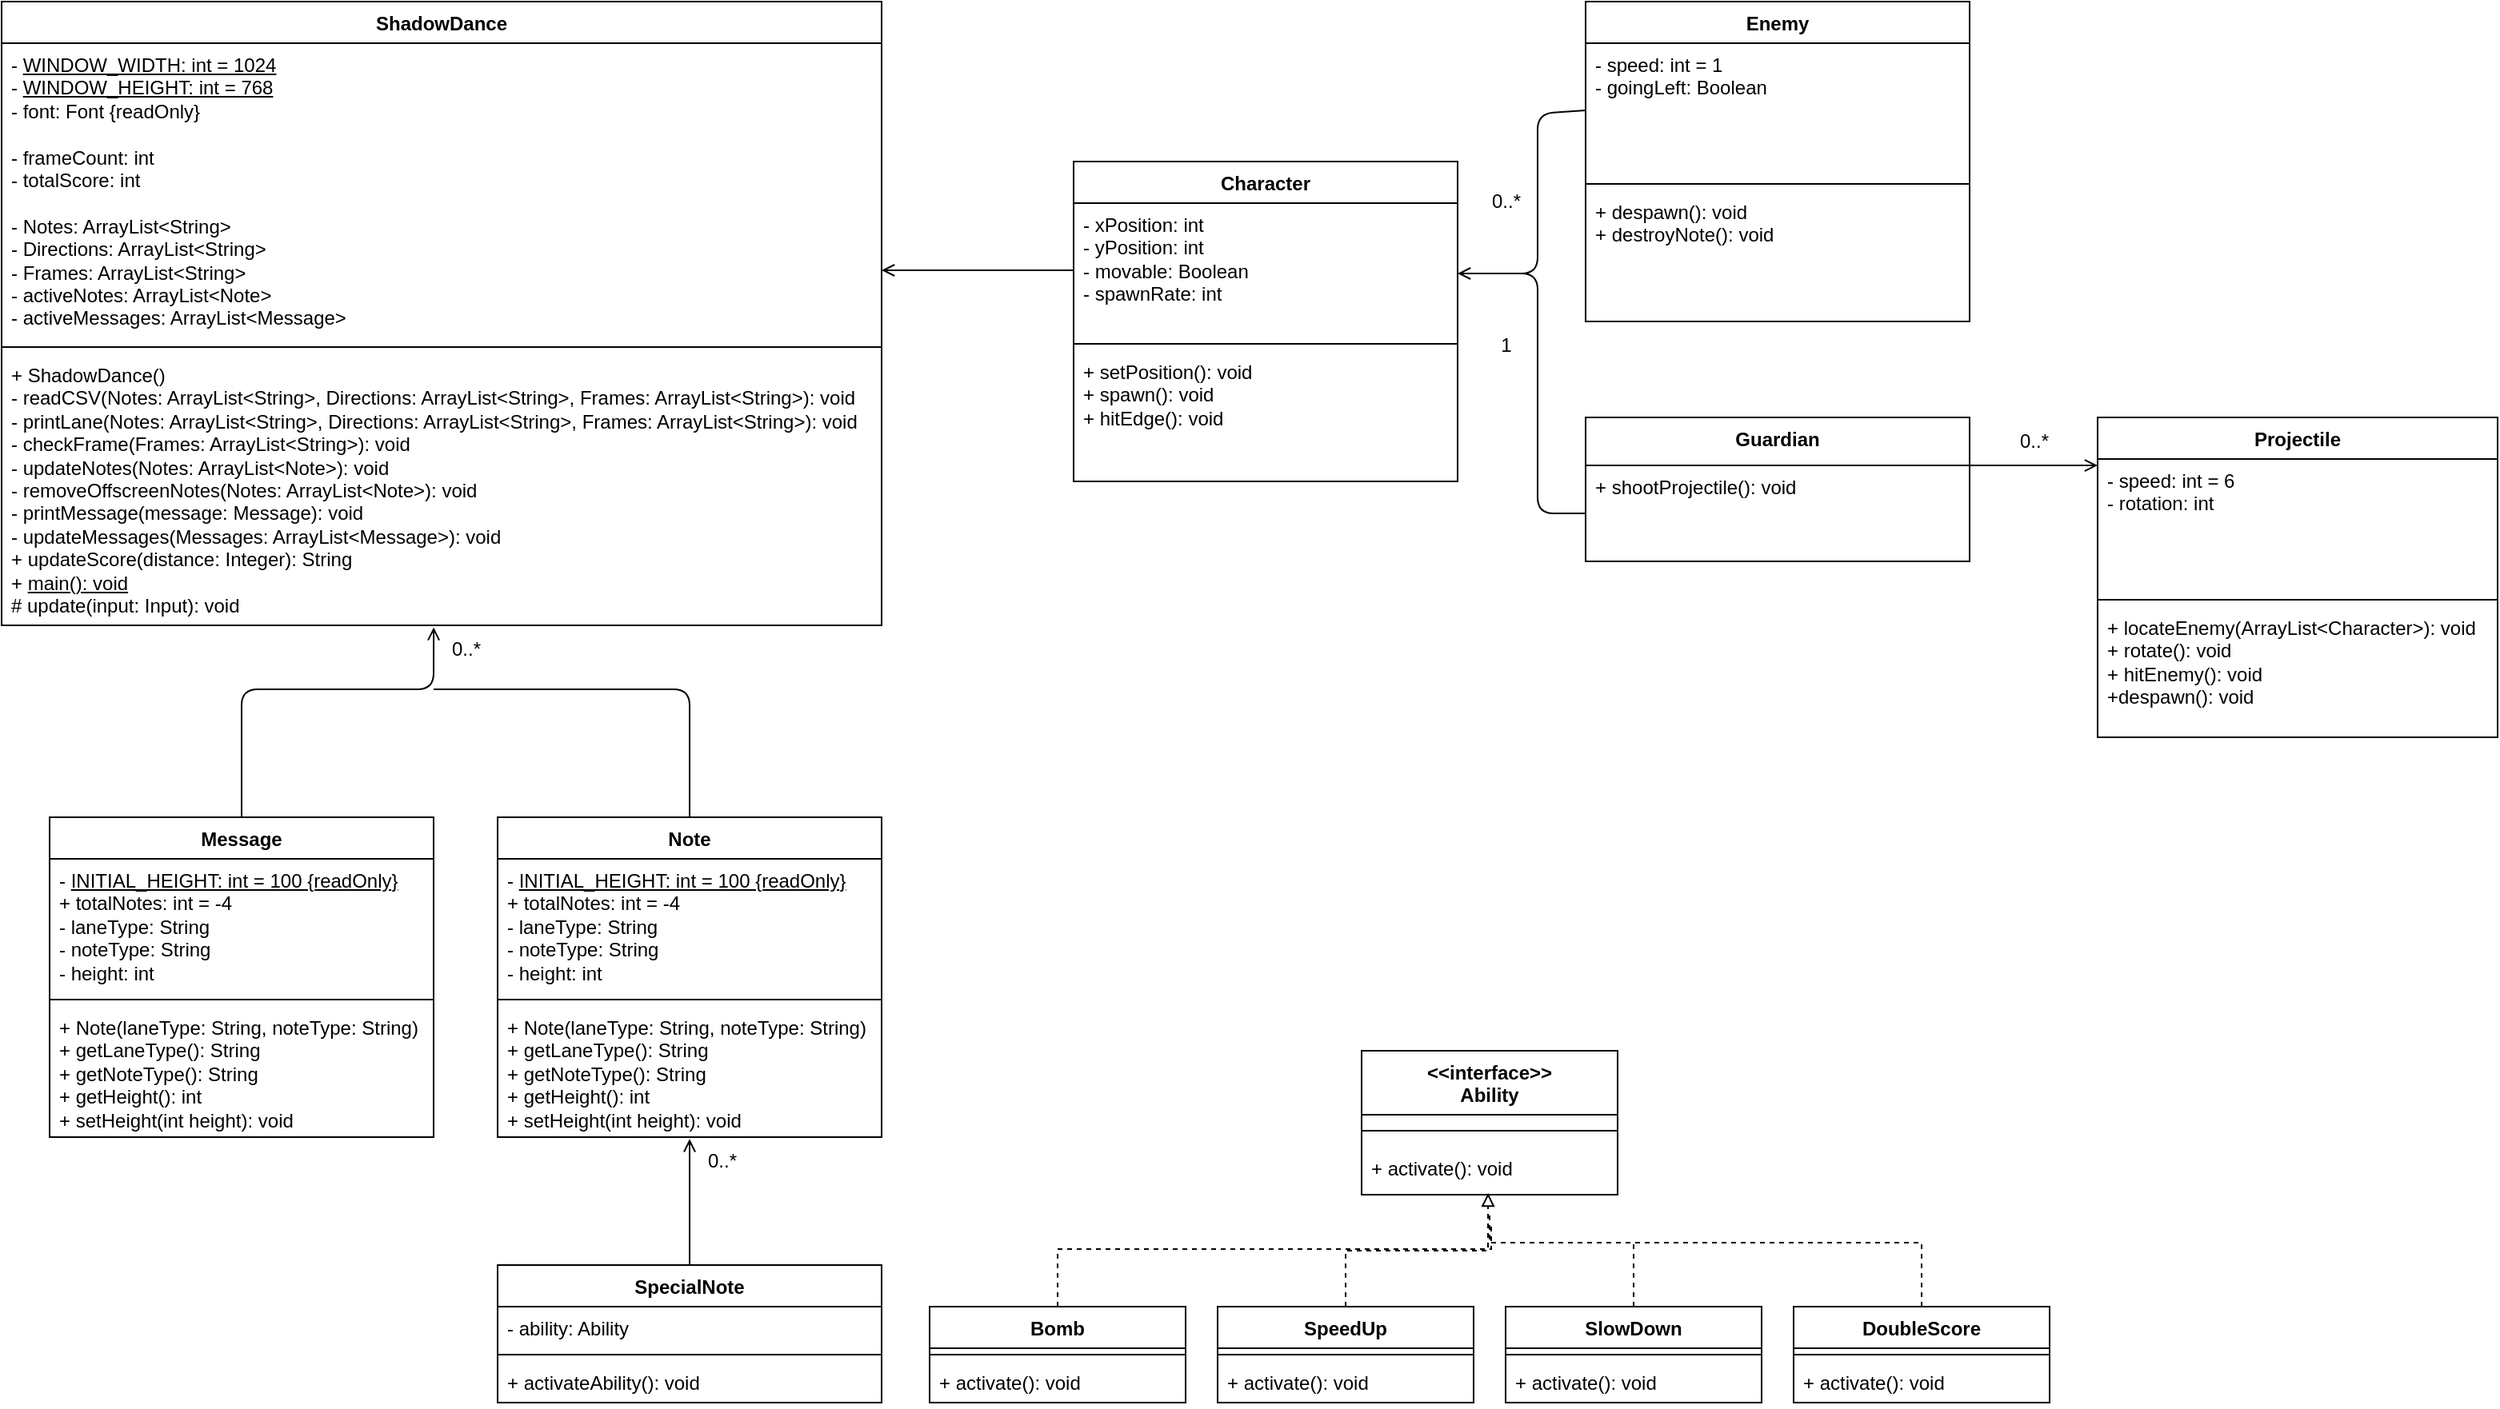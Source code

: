 <mxfile>
    <diagram name="Page-1" id="zYqbAOzpHJqijNCggTaO">
        <mxGraphModel dx="2392" dy="2078" grid="1" gridSize="10" guides="1" tooltips="1" connect="1" arrows="1" fold="1" page="1" pageScale="1" pageWidth="850" pageHeight="1100" background="none" math="0" shadow="0">
            <root>
                <mxCell id="0"/>
                <mxCell id="1" parent="0"/>
                <mxCell id="35" style="edgeStyle=none;html=1;exitX=0.5;exitY=0;exitDx=0;exitDy=0;endArrow=none;endFill=0;" parent="1" source="Mybf9iGPgCC9LRK7g6vz-1" edge="1">
                    <mxGeometry relative="1" as="geometry">
                        <mxPoint y="-40" as="targetPoint"/>
                        <Array as="points">
                            <mxPoint x="160" y="-40"/>
                        </Array>
                    </mxGeometry>
                </mxCell>
                <mxCell id="Mybf9iGPgCC9LRK7g6vz-1" value="Note" style="swimlane;fontStyle=1;align=center;verticalAlign=top;childLayout=stackLayout;horizontal=1;startSize=26;horizontalStack=0;resizeParent=1;resizeParentMax=0;resizeLast=0;collapsible=1;marginBottom=0;whiteSpace=wrap;html=1;" parent="1" vertex="1">
                    <mxGeometry x="40" y="40" width="240" height="200" as="geometry"/>
                </mxCell>
                <mxCell id="Mybf9iGPgCC9LRK7g6vz-2" value="- &lt;u&gt;INITIAL_HEIGHT: int = 100 {readOnly}&lt;br&gt;&lt;/u&gt;+ totalNotes: int = -4&lt;br&gt;- laneType: String&lt;br&gt;- noteType: String&lt;br&gt;- height: int" style="text;strokeColor=none;fillColor=none;align=left;verticalAlign=top;spacingLeft=4;spacingRight=4;overflow=hidden;rotatable=0;points=[[0,0.5],[1,0.5]];portConstraint=eastwest;whiteSpace=wrap;html=1;" parent="Mybf9iGPgCC9LRK7g6vz-1" vertex="1">
                    <mxGeometry y="26" width="240" height="84" as="geometry"/>
                </mxCell>
                <mxCell id="Mybf9iGPgCC9LRK7g6vz-3" value="" style="line;strokeWidth=1;fillColor=none;align=left;verticalAlign=middle;spacingTop=-1;spacingLeft=3;spacingRight=3;rotatable=0;labelPosition=right;points=[];portConstraint=eastwest;strokeColor=inherit;" parent="Mybf9iGPgCC9LRK7g6vz-1" vertex="1">
                    <mxGeometry y="110" width="240" height="8" as="geometry"/>
                </mxCell>
                <mxCell id="Mybf9iGPgCC9LRK7g6vz-4" value="+ Note(laneType: String, noteType: String)&lt;br&gt;+ getLaneType(): String&lt;br&gt;+ getNoteType(): String&lt;br&gt;+ getHeight(): int&lt;br&gt;+ setHeight(int height): void" style="text;strokeColor=none;fillColor=none;align=left;verticalAlign=top;spacingLeft=4;spacingRight=4;overflow=hidden;rotatable=0;points=[[0,0.5],[1,0.5]];portConstraint=eastwest;whiteSpace=wrap;html=1;" parent="Mybf9iGPgCC9LRK7g6vz-1" vertex="1">
                    <mxGeometry y="118" width="240" height="82" as="geometry"/>
                </mxCell>
                <mxCell id="Mybf9iGPgCC9LRK7g6vz-5" value="SpecialNote" style="swimlane;fontStyle=1;align=center;verticalAlign=top;childLayout=stackLayout;horizontal=1;startSize=26;horizontalStack=0;resizeParent=1;resizeParentMax=0;resizeLast=0;collapsible=1;marginBottom=0;whiteSpace=wrap;html=1;" parent="1" vertex="1">
                    <mxGeometry x="40" y="320" width="240" height="86" as="geometry"/>
                </mxCell>
                <mxCell id="Mybf9iGPgCC9LRK7g6vz-6" value="- ability: Ability" style="text;strokeColor=none;fillColor=none;align=left;verticalAlign=top;spacingLeft=4;spacingRight=4;overflow=hidden;rotatable=0;points=[[0,0.5],[1,0.5]];portConstraint=eastwest;whiteSpace=wrap;html=1;" parent="Mybf9iGPgCC9LRK7g6vz-5" vertex="1">
                    <mxGeometry y="26" width="240" height="26" as="geometry"/>
                </mxCell>
                <mxCell id="Mybf9iGPgCC9LRK7g6vz-7" value="" style="line;strokeWidth=1;fillColor=none;align=left;verticalAlign=middle;spacingTop=-1;spacingLeft=3;spacingRight=3;rotatable=0;labelPosition=right;points=[];portConstraint=eastwest;strokeColor=inherit;" parent="Mybf9iGPgCC9LRK7g6vz-5" vertex="1">
                    <mxGeometry y="52" width="240" height="8" as="geometry"/>
                </mxCell>
                <mxCell id="Mybf9iGPgCC9LRK7g6vz-8" value="+ activateAbility(): void" style="text;strokeColor=none;fillColor=none;align=left;verticalAlign=top;spacingLeft=4;spacingRight=4;overflow=hidden;rotatable=0;points=[[0,0.5],[1,0.5]];portConstraint=eastwest;whiteSpace=wrap;html=1;" parent="Mybf9iGPgCC9LRK7g6vz-5" vertex="1">
                    <mxGeometry y="60" width="240" height="26" as="geometry"/>
                </mxCell>
                <mxCell id="Mybf9iGPgCC9LRK7g6vz-10" style="edgeStyle=orthogonalEdgeStyle;rounded=0;orthogonalLoop=1;jettySize=auto;html=1;exitX=0.5;exitY=0;exitDx=0;exitDy=0;entryX=0.5;entryY=1.014;entryDx=0;entryDy=0;entryPerimeter=0;endArrow=open;endFill=0;" parent="1" source="Mybf9iGPgCC9LRK7g6vz-5" target="Mybf9iGPgCC9LRK7g6vz-4" edge="1">
                    <mxGeometry relative="1" as="geometry">
                        <Array as="points">
                            <mxPoint x="160" y="260"/>
                            <mxPoint x="160" y="260"/>
                        </Array>
                    </mxGeometry>
                </mxCell>
                <mxCell id="Mybf9iGPgCC9LRK7g6vz-12" value="&amp;lt;&amp;lt;interface&amp;gt;&amp;gt;&lt;br&gt;Ability" style="swimlane;fontStyle=1;align=center;verticalAlign=top;childLayout=stackLayout;horizontal=1;startSize=40;horizontalStack=0;resizeParent=1;resizeParentMax=0;resizeLast=0;collapsible=1;marginBottom=0;whiteSpace=wrap;html=1;" parent="1" vertex="1">
                    <mxGeometry x="580" y="186" width="160" height="90" as="geometry">
                        <mxRectangle x="360" y="310" width="120" height="40" as="alternateBounds"/>
                    </mxGeometry>
                </mxCell>
                <mxCell id="Mybf9iGPgCC9LRK7g6vz-14" value="" style="line;strokeWidth=1;fillColor=none;align=left;verticalAlign=middle;spacingTop=-1;spacingLeft=3;spacingRight=3;rotatable=0;labelPosition=right;points=[];portConstraint=eastwest;strokeColor=inherit;" parent="Mybf9iGPgCC9LRK7g6vz-12" vertex="1">
                    <mxGeometry y="40" width="160" height="20" as="geometry"/>
                </mxCell>
                <mxCell id="Mybf9iGPgCC9LRK7g6vz-15" value="+ activate(): void" style="text;strokeColor=none;fillColor=none;align=left;verticalAlign=top;spacingLeft=4;spacingRight=4;overflow=hidden;rotatable=0;points=[[0,0.5],[1,0.5]];portConstraint=eastwest;whiteSpace=wrap;html=1;" parent="Mybf9iGPgCC9LRK7g6vz-12" vertex="1">
                    <mxGeometry y="60" width="160" height="30" as="geometry"/>
                </mxCell>
                <mxCell id="Mybf9iGPgCC9LRK7g6vz-40" style="edgeStyle=orthogonalEdgeStyle;rounded=0;orthogonalLoop=1;jettySize=auto;html=1;exitX=0.5;exitY=0;exitDx=0;exitDy=0;endArrow=none;endFill=0;dashed=1;" parent="1" source="Mybf9iGPgCC9LRK7g6vz-16" edge="1">
                    <mxGeometry relative="1" as="geometry">
                        <mxPoint x="660" y="296" as="targetPoint"/>
                        <Array as="points">
                            <mxPoint x="390" y="310"/>
                            <mxPoint x="661" y="310"/>
                        </Array>
                    </mxGeometry>
                </mxCell>
                <mxCell id="Mybf9iGPgCC9LRK7g6vz-16" value="Bomb" style="swimlane;fontStyle=1;align=center;verticalAlign=top;childLayout=stackLayout;horizontal=1;startSize=26;horizontalStack=0;resizeParent=1;resizeParentMax=0;resizeLast=0;collapsible=1;marginBottom=0;whiteSpace=wrap;html=1;" parent="1" vertex="1">
                    <mxGeometry x="310" y="346" width="160" height="60" as="geometry"/>
                </mxCell>
                <mxCell id="Mybf9iGPgCC9LRK7g6vz-18" value="" style="line;strokeWidth=1;fillColor=none;align=left;verticalAlign=middle;spacingTop=-1;spacingLeft=3;spacingRight=3;rotatable=0;labelPosition=right;points=[];portConstraint=eastwest;strokeColor=inherit;" parent="Mybf9iGPgCC9LRK7g6vz-16" vertex="1">
                    <mxGeometry y="26" width="160" height="8" as="geometry"/>
                </mxCell>
                <mxCell id="Mybf9iGPgCC9LRK7g6vz-19" value="+ activate(): void" style="text;strokeColor=none;fillColor=none;align=left;verticalAlign=top;spacingLeft=4;spacingRight=4;overflow=hidden;rotatable=0;points=[[0,0.5],[1,0.5]];portConstraint=eastwest;whiteSpace=wrap;html=1;" parent="Mybf9iGPgCC9LRK7g6vz-16" vertex="1">
                    <mxGeometry y="34" width="160" height="26" as="geometry"/>
                </mxCell>
                <mxCell id="Mybf9iGPgCC9LRK7g6vz-20" value="SpeedUp" style="swimlane;fontStyle=1;align=center;verticalAlign=top;childLayout=stackLayout;horizontal=1;startSize=26;horizontalStack=0;resizeParent=1;resizeParentMax=0;resizeLast=0;collapsible=1;marginBottom=0;whiteSpace=wrap;html=1;" parent="1" vertex="1">
                    <mxGeometry x="490" y="346" width="160" height="60" as="geometry"/>
                </mxCell>
                <mxCell id="Mybf9iGPgCC9LRK7g6vz-21" value="" style="line;strokeWidth=1;fillColor=none;align=left;verticalAlign=middle;spacingTop=-1;spacingLeft=3;spacingRight=3;rotatable=0;labelPosition=right;points=[];portConstraint=eastwest;strokeColor=inherit;" parent="Mybf9iGPgCC9LRK7g6vz-20" vertex="1">
                    <mxGeometry y="26" width="160" height="8" as="geometry"/>
                </mxCell>
                <mxCell id="Mybf9iGPgCC9LRK7g6vz-22" value="+ activate(): void" style="text;strokeColor=none;fillColor=none;align=left;verticalAlign=top;spacingLeft=4;spacingRight=4;overflow=hidden;rotatable=0;points=[[0,0.5],[1,0.5]];portConstraint=eastwest;whiteSpace=wrap;html=1;" parent="Mybf9iGPgCC9LRK7g6vz-20" vertex="1">
                    <mxGeometry y="34" width="160" height="26" as="geometry"/>
                </mxCell>
                <mxCell id="Mybf9iGPgCC9LRK7g6vz-38" style="edgeStyle=orthogonalEdgeStyle;rounded=0;orthogonalLoop=1;jettySize=auto;html=1;exitX=0.5;exitY=0;exitDx=0;exitDy=0;endArrow=none;endFill=0;dashed=1;" parent="1" source="Mybf9iGPgCC9LRK7g6vz-23" edge="1">
                    <mxGeometry relative="1" as="geometry">
                        <mxPoint x="660" y="286" as="targetPoint"/>
                        <Array as="points">
                            <mxPoint x="750" y="306"/>
                            <mxPoint x="660" y="306"/>
                        </Array>
                    </mxGeometry>
                </mxCell>
                <mxCell id="Mybf9iGPgCC9LRK7g6vz-23" value="SlowDown" style="swimlane;fontStyle=1;align=center;verticalAlign=top;childLayout=stackLayout;horizontal=1;startSize=26;horizontalStack=0;resizeParent=1;resizeParentMax=0;resizeLast=0;collapsible=1;marginBottom=0;whiteSpace=wrap;html=1;" parent="1" vertex="1">
                    <mxGeometry x="670" y="346" width="160" height="60" as="geometry"/>
                </mxCell>
                <mxCell id="Mybf9iGPgCC9LRK7g6vz-24" value="" style="line;strokeWidth=1;fillColor=none;align=left;verticalAlign=middle;spacingTop=-1;spacingLeft=3;spacingRight=3;rotatable=0;labelPosition=right;points=[];portConstraint=eastwest;strokeColor=inherit;" parent="Mybf9iGPgCC9LRK7g6vz-23" vertex="1">
                    <mxGeometry y="26" width="160" height="8" as="geometry"/>
                </mxCell>
                <mxCell id="Mybf9iGPgCC9LRK7g6vz-25" value="+ activate(): void" style="text;strokeColor=none;fillColor=none;align=left;verticalAlign=top;spacingLeft=4;spacingRight=4;overflow=hidden;rotatable=0;points=[[0,0.5],[1,0.5]];portConstraint=eastwest;whiteSpace=wrap;html=1;" parent="Mybf9iGPgCC9LRK7g6vz-23" vertex="1">
                    <mxGeometry y="34" width="160" height="26" as="geometry"/>
                </mxCell>
                <mxCell id="Mybf9iGPgCC9LRK7g6vz-39" style="edgeStyle=orthogonalEdgeStyle;rounded=0;orthogonalLoop=1;jettySize=auto;html=1;exitX=0.5;exitY=0;exitDx=0;exitDy=0;endArrow=none;endFill=0;dashed=1;" parent="1" source="Mybf9iGPgCC9LRK7g6vz-26" edge="1">
                    <mxGeometry relative="1" as="geometry">
                        <mxPoint x="680" y="306" as="targetPoint"/>
                        <Array as="points">
                            <mxPoint x="930" y="306"/>
                        </Array>
                    </mxGeometry>
                </mxCell>
                <mxCell id="Mybf9iGPgCC9LRK7g6vz-26" value="DoubleScore" style="swimlane;fontStyle=1;align=center;verticalAlign=top;childLayout=stackLayout;horizontal=1;startSize=26;horizontalStack=0;resizeParent=1;resizeParentMax=0;resizeLast=0;collapsible=1;marginBottom=0;whiteSpace=wrap;html=1;" parent="1" vertex="1">
                    <mxGeometry x="850" y="346" width="160" height="60" as="geometry"/>
                </mxCell>
                <mxCell id="Mybf9iGPgCC9LRK7g6vz-27" value="" style="line;strokeWidth=1;fillColor=none;align=left;verticalAlign=middle;spacingTop=-1;spacingLeft=3;spacingRight=3;rotatable=0;labelPosition=right;points=[];portConstraint=eastwest;strokeColor=inherit;" parent="Mybf9iGPgCC9LRK7g6vz-26" vertex="1">
                    <mxGeometry y="26" width="160" height="8" as="geometry"/>
                </mxCell>
                <mxCell id="Mybf9iGPgCC9LRK7g6vz-28" value="+ activate(): void" style="text;strokeColor=none;fillColor=none;align=left;verticalAlign=top;spacingLeft=4;spacingRight=4;overflow=hidden;rotatable=0;points=[[0,0.5],[1,0.5]];portConstraint=eastwest;whiteSpace=wrap;html=1;" parent="Mybf9iGPgCC9LRK7g6vz-26" vertex="1">
                    <mxGeometry y="34" width="160" height="26" as="geometry"/>
                </mxCell>
                <mxCell id="Mybf9iGPgCC9LRK7g6vz-30" style="edgeStyle=orthogonalEdgeStyle;rounded=0;orthogonalLoop=1;jettySize=auto;html=1;exitX=0.5;exitY=0;exitDx=0;exitDy=0;entryX=0.494;entryY=0.967;entryDx=0;entryDy=0;entryPerimeter=0;endArrow=block;endFill=0;dashed=1;" parent="1" source="Mybf9iGPgCC9LRK7g6vz-20" target="Mybf9iGPgCC9LRK7g6vz-15" edge="1">
                    <mxGeometry relative="1" as="geometry"/>
                </mxCell>
                <mxCell id="Mybf9iGPgCC9LRK7g6vz-55" value="ShadowDance" style="swimlane;fontStyle=1;align=center;verticalAlign=top;childLayout=stackLayout;horizontal=1;startSize=26;horizontalStack=0;resizeParent=1;resizeParentMax=0;resizeLast=0;collapsible=1;marginBottom=0;whiteSpace=wrap;html=1;" parent="1" vertex="1">
                    <mxGeometry x="-270" y="-470" width="550" height="390" as="geometry"/>
                </mxCell>
                <mxCell id="Mybf9iGPgCC9LRK7g6vz-56" value="- &lt;u&gt;WINDOW_WIDTH: int = 1024&lt;/u&gt;&lt;br&gt;- &lt;u&gt;WINDOW_HEIGHT: int = 768&lt;/u&gt;&lt;u&gt;&lt;br&gt;&lt;/u&gt;- font: Font {readOnly}&lt;br&gt;&lt;br&gt;- frameCount: int&lt;br&gt;- totalScore: int&lt;br&gt;&lt;br&gt;- Notes: ArrayList&amp;lt;String&amp;gt;&lt;br&gt;- Directions: ArrayList&amp;lt;String&amp;gt;&lt;br&gt;- Frames: ArrayList&amp;lt;String&amp;gt;&lt;br&gt;- activeNotes: ArrayList&amp;lt;Note&amp;gt;&lt;br&gt;- activeMessages: ArrayList&amp;lt;Message&amp;gt;" style="text;strokeColor=none;fillColor=none;align=left;verticalAlign=top;spacingLeft=4;spacingRight=4;overflow=hidden;rotatable=0;points=[[0,0.5],[1,0.5]];portConstraint=eastwest;whiteSpace=wrap;html=1;" parent="Mybf9iGPgCC9LRK7g6vz-55" vertex="1">
                    <mxGeometry y="26" width="550" height="186" as="geometry"/>
                </mxCell>
                <mxCell id="Mybf9iGPgCC9LRK7g6vz-57" value="" style="line;strokeWidth=1;fillColor=none;align=left;verticalAlign=middle;spacingTop=-1;spacingLeft=3;spacingRight=3;rotatable=0;labelPosition=right;points=[];portConstraint=eastwest;strokeColor=inherit;" parent="Mybf9iGPgCC9LRK7g6vz-55" vertex="1">
                    <mxGeometry y="212" width="550" height="8" as="geometry"/>
                </mxCell>
                <mxCell id="Mybf9iGPgCC9LRK7g6vz-58" value="+ ShadowDance()&lt;br&gt;- readCSV(Notes: ArrayList&amp;lt;String&amp;gt;, Directions: ArrayList&amp;lt;String&amp;gt;, Frames: ArrayList&amp;lt;String&amp;gt;): void&lt;br&gt;- printLane(Notes: ArrayList&amp;lt;String&amp;gt;, Directions: ArrayList&amp;lt;String&amp;gt;, Frames: ArrayList&amp;lt;String&amp;gt;): void&lt;br&gt;- checkFrame(Frames: ArrayList&amp;lt;String&amp;gt;): void&lt;br&gt;- updateNotes(Notes: ArrayList&amp;lt;Note&amp;gt;): void&lt;br&gt;- removeOffscreenNotes(Notes: ArrayList&amp;lt;Note&amp;gt;): void&lt;br&gt;- printMessage(message: Message): void&lt;br&gt;- updateMessages(Messages: ArrayList&amp;lt;Message&amp;gt;): void&lt;br&gt;+ updateScore(distance: Integer): String&lt;br&gt;+ &lt;u&gt;main(): void&lt;br&gt;&lt;/u&gt;# update(input: Input): void" style="text;strokeColor=none;fillColor=none;align=left;verticalAlign=top;spacingLeft=4;spacingRight=4;overflow=hidden;rotatable=0;points=[[0,0.5],[1,0.5]];portConstraint=eastwest;whiteSpace=wrap;html=1;" parent="Mybf9iGPgCC9LRK7g6vz-55" vertex="1">
                    <mxGeometry y="220" width="550" height="170" as="geometry"/>
                </mxCell>
                <mxCell id="34" style="edgeStyle=none;html=1;exitX=0.5;exitY=0;exitDx=0;exitDy=0;entryX=0.491;entryY=1.007;entryDx=0;entryDy=0;entryPerimeter=0;endArrow=open;endFill=0;" parent="1" source="2" target="Mybf9iGPgCC9LRK7g6vz-58" edge="1">
                    <mxGeometry relative="1" as="geometry">
                        <Array as="points">
                            <mxPoint x="-120" y="-40"/>
                            <mxPoint y="-40"/>
                        </Array>
                    </mxGeometry>
                </mxCell>
                <mxCell id="2" value="Message" style="swimlane;fontStyle=1;align=center;verticalAlign=top;childLayout=stackLayout;horizontal=1;startSize=26;horizontalStack=0;resizeParent=1;resizeParentMax=0;resizeLast=0;collapsible=1;marginBottom=0;whiteSpace=wrap;html=1;" parent="1" vertex="1">
                    <mxGeometry x="-240" y="40" width="240" height="200" as="geometry"/>
                </mxCell>
                <mxCell id="3" value="- &lt;u&gt;INITIAL_HEIGHT: int = 100 {readOnly}&lt;br&gt;&lt;/u&gt;+ totalNotes: int = -4&lt;br&gt;- laneType: String&lt;br&gt;- noteType: String&lt;br&gt;- height: int" style="text;strokeColor=none;fillColor=none;align=left;verticalAlign=top;spacingLeft=4;spacingRight=4;overflow=hidden;rotatable=0;points=[[0,0.5],[1,0.5]];portConstraint=eastwest;whiteSpace=wrap;html=1;" parent="2" vertex="1">
                    <mxGeometry y="26" width="240" height="84" as="geometry"/>
                </mxCell>
                <mxCell id="4" value="" style="line;strokeWidth=1;fillColor=none;align=left;verticalAlign=middle;spacingTop=-1;spacingLeft=3;spacingRight=3;rotatable=0;labelPosition=right;points=[];portConstraint=eastwest;strokeColor=inherit;" parent="2" vertex="1">
                    <mxGeometry y="110" width="240" height="8" as="geometry"/>
                </mxCell>
                <mxCell id="5" value="+ Note(laneType: String, noteType: String)&lt;br&gt;+ getLaneType(): String&lt;br&gt;+ getNoteType(): String&lt;br&gt;+ getHeight(): int&lt;br&gt;+ setHeight(int height): void" style="text;strokeColor=none;fillColor=none;align=left;verticalAlign=top;spacingLeft=4;spacingRight=4;overflow=hidden;rotatable=0;points=[[0,0.5],[1,0.5]];portConstraint=eastwest;whiteSpace=wrap;html=1;" parent="2" vertex="1">
                    <mxGeometry y="118" width="240" height="82" as="geometry"/>
                </mxCell>
                <mxCell id="6" value="Character" style="swimlane;fontStyle=1;align=center;verticalAlign=top;childLayout=stackLayout;horizontal=1;startSize=26;horizontalStack=0;resizeParent=1;resizeParentMax=0;resizeLast=0;collapsible=1;marginBottom=0;whiteSpace=wrap;html=1;" parent="1" vertex="1">
                    <mxGeometry x="400" y="-370" width="240" height="200" as="geometry"/>
                </mxCell>
                <mxCell id="7" value="- xPosition: int&lt;br&gt;- yPosition: int&lt;br&gt;- movable: Boolean&lt;br&gt;- spawnRate: int" style="text;strokeColor=none;fillColor=none;align=left;verticalAlign=top;spacingLeft=4;spacingRight=4;overflow=hidden;rotatable=0;points=[[0,0.5],[1,0.5]];portConstraint=eastwest;whiteSpace=wrap;html=1;" parent="6" vertex="1">
                    <mxGeometry y="26" width="240" height="84" as="geometry"/>
                </mxCell>
                <mxCell id="8" value="" style="line;strokeWidth=1;fillColor=none;align=left;verticalAlign=middle;spacingTop=-1;spacingLeft=3;spacingRight=3;rotatable=0;labelPosition=right;points=[];portConstraint=eastwest;strokeColor=inherit;" parent="6" vertex="1">
                    <mxGeometry y="110" width="240" height="8" as="geometry"/>
                </mxCell>
                <mxCell id="9" value="+ setPosition(): void&lt;br&gt;+ spawn(): void&lt;br&gt;+ hitEdge(): void" style="text;strokeColor=none;fillColor=none;align=left;verticalAlign=top;spacingLeft=4;spacingRight=4;overflow=hidden;rotatable=0;points=[[0,0.5],[1,0.5]];portConstraint=eastwest;whiteSpace=wrap;html=1;" parent="6" vertex="1">
                    <mxGeometry y="118" width="240" height="82" as="geometry"/>
                </mxCell>
                <mxCell id="10" value="Enemy" style="swimlane;fontStyle=1;align=center;verticalAlign=top;childLayout=stackLayout;horizontal=1;startSize=26;horizontalStack=0;resizeParent=1;resizeParentMax=0;resizeLast=0;collapsible=1;marginBottom=0;whiteSpace=wrap;html=1;" parent="1" vertex="1">
                    <mxGeometry x="720" y="-470" width="240" height="200" as="geometry"/>
                </mxCell>
                <mxCell id="11" value="- speed: int = 1&lt;br&gt;- goingLeft: Boolean&lt;br&gt;" style="text;strokeColor=none;fillColor=none;align=left;verticalAlign=top;spacingLeft=4;spacingRight=4;overflow=hidden;rotatable=0;points=[[0,0.5],[1,0.5]];portConstraint=eastwest;whiteSpace=wrap;html=1;" parent="10" vertex="1">
                    <mxGeometry y="26" width="240" height="84" as="geometry"/>
                </mxCell>
                <mxCell id="12" value="" style="line;strokeWidth=1;fillColor=none;align=left;verticalAlign=middle;spacingTop=-1;spacingLeft=3;spacingRight=3;rotatable=0;labelPosition=right;points=[];portConstraint=eastwest;strokeColor=inherit;" parent="10" vertex="1">
                    <mxGeometry y="110" width="240" height="8" as="geometry"/>
                </mxCell>
                <mxCell id="13" value="+ despawn(): void&lt;br&gt;+ destroyNote(): void" style="text;strokeColor=none;fillColor=none;align=left;verticalAlign=top;spacingLeft=4;spacingRight=4;overflow=hidden;rotatable=0;points=[[0,0.5],[1,0.5]];portConstraint=eastwest;whiteSpace=wrap;html=1;" parent="10" vertex="1">
                    <mxGeometry y="118" width="240" height="82" as="geometry"/>
                </mxCell>
                <mxCell id="15" value="Guardian" style="swimlane;fontStyle=1;align=center;verticalAlign=top;childLayout=stackLayout;horizontal=1;startSize=30;horizontalStack=0;resizeParent=1;resizeParentMax=0;resizeLast=0;collapsible=1;marginBottom=0;whiteSpace=wrap;html=1;" parent="1" vertex="1">
                    <mxGeometry x="720" y="-210" width="240" height="90" as="geometry"/>
                </mxCell>
                <mxCell id="18" value="+ shootProjectile(): void" style="text;strokeColor=none;fillColor=none;align=left;verticalAlign=top;spacingLeft=4;spacingRight=4;overflow=hidden;rotatable=0;points=[[0,0.5],[1,0.5]];portConstraint=eastwest;whiteSpace=wrap;html=1;" parent="15" vertex="1">
                    <mxGeometry y="30" width="240" height="60" as="geometry"/>
                </mxCell>
                <mxCell id="24" value="Projectile" style="swimlane;fontStyle=1;align=center;verticalAlign=top;childLayout=stackLayout;horizontal=1;startSize=26;horizontalStack=0;resizeParent=1;resizeParentMax=0;resizeLast=0;collapsible=1;marginBottom=0;whiteSpace=wrap;html=1;" parent="1" vertex="1">
                    <mxGeometry x="1040" y="-210" width="250" height="200" as="geometry"/>
                </mxCell>
                <mxCell id="25" value="- speed: int = 6&lt;br&gt;- rotation: int" style="text;strokeColor=none;fillColor=none;align=left;verticalAlign=top;spacingLeft=4;spacingRight=4;overflow=hidden;rotatable=0;points=[[0,0.5],[1,0.5]];portConstraint=eastwest;whiteSpace=wrap;html=1;" parent="24" vertex="1">
                    <mxGeometry y="26" width="250" height="84" as="geometry"/>
                </mxCell>
                <mxCell id="26" value="" style="line;strokeWidth=1;fillColor=none;align=left;verticalAlign=middle;spacingTop=-1;spacingLeft=3;spacingRight=3;rotatable=0;labelPosition=right;points=[];portConstraint=eastwest;strokeColor=inherit;" parent="24" vertex="1">
                    <mxGeometry y="110" width="250" height="8" as="geometry"/>
                </mxCell>
                <mxCell id="27" value="+ locateEnemy(ArrayList&amp;lt;Character&amp;gt;): void&lt;br&gt;+ rotate(): void&lt;br&gt;+ hitEnemy(): void&lt;br&gt;+despawn(): void" style="text;strokeColor=none;fillColor=none;align=left;verticalAlign=top;spacingLeft=4;spacingRight=4;overflow=hidden;rotatable=0;points=[[0,0.5],[1,0.5]];portConstraint=eastwest;whiteSpace=wrap;html=1;" parent="24" vertex="1">
                    <mxGeometry y="118" width="250" height="82" as="geometry"/>
                </mxCell>
                <mxCell id="29" style="edgeStyle=none;html=1;exitX=0;exitY=0.5;exitDx=0;exitDy=0;endArrow=none;endFill=0;" parent="1" source="18" edge="1">
                    <mxGeometry relative="1" as="geometry">
                        <mxPoint x="660" y="-300" as="targetPoint"/>
                        <Array as="points">
                            <mxPoint x="690" y="-150"/>
                            <mxPoint x="690" y="-300"/>
                        </Array>
                    </mxGeometry>
                </mxCell>
                <mxCell id="30" style="edgeStyle=none;html=1;exitX=0;exitY=0.5;exitDx=0;exitDy=0;endArrow=open;endFill=0;" parent="1" source="11" edge="1">
                    <mxGeometry relative="1" as="geometry">
                        <mxPoint x="640" y="-300" as="targetPoint"/>
                        <Array as="points">
                            <mxPoint x="690" y="-400"/>
                            <mxPoint x="690" y="-300"/>
                        </Array>
                    </mxGeometry>
                </mxCell>
                <mxCell id="31" style="edgeStyle=none;html=1;endArrow=open;endFill=0;entryX=0;entryY=0.048;entryDx=0;entryDy=0;entryPerimeter=0;" parent="1" target="25" edge="1">
                    <mxGeometry relative="1" as="geometry">
                        <mxPoint x="960" y="-180" as="sourcePoint"/>
                        <mxPoint x="1040" y="-310" as="targetPoint"/>
                    </mxGeometry>
                </mxCell>
                <mxCell id="33" style="edgeStyle=none;html=1;exitX=0;exitY=0.5;exitDx=0;exitDy=0;endArrow=open;endFill=0;" parent="1" source="7" edge="1">
                    <mxGeometry relative="1" as="geometry">
                        <mxPoint x="280" y="-302" as="targetPoint"/>
                    </mxGeometry>
                </mxCell>
                <mxCell id="37" value="0..*" style="text;html=1;align=center;verticalAlign=middle;resizable=0;points=[];autosize=1;strokeColor=none;fillColor=none;" vertex="1" parent="1">
                    <mxGeometry y="-80" width="40" height="30" as="geometry"/>
                </mxCell>
                <mxCell id="38" value="0..*" style="text;html=1;align=center;verticalAlign=middle;resizable=0;points=[];autosize=1;strokeColor=none;fillColor=none;" vertex="1" parent="1">
                    <mxGeometry x="160" y="240" width="40" height="30" as="geometry"/>
                </mxCell>
                <mxCell id="39" value="0..*" style="text;html=1;align=center;verticalAlign=middle;resizable=0;points=[];autosize=1;strokeColor=none;fillColor=none;" vertex="1" parent="1">
                    <mxGeometry x="650" y="-360" width="40" height="30" as="geometry"/>
                </mxCell>
                <mxCell id="40" value="1" style="text;html=1;align=center;verticalAlign=middle;resizable=0;points=[];autosize=1;strokeColor=none;fillColor=none;" vertex="1" parent="1">
                    <mxGeometry x="655" y="-270" width="30" height="30" as="geometry"/>
                </mxCell>
                <mxCell id="41" value="0..*" style="text;html=1;align=center;verticalAlign=middle;resizable=0;points=[];autosize=1;strokeColor=none;fillColor=none;" vertex="1" parent="1">
                    <mxGeometry x="980" y="-210" width="40" height="30" as="geometry"/>
                </mxCell>
            </root>
        </mxGraphModel>
    </diagram>
</mxfile>